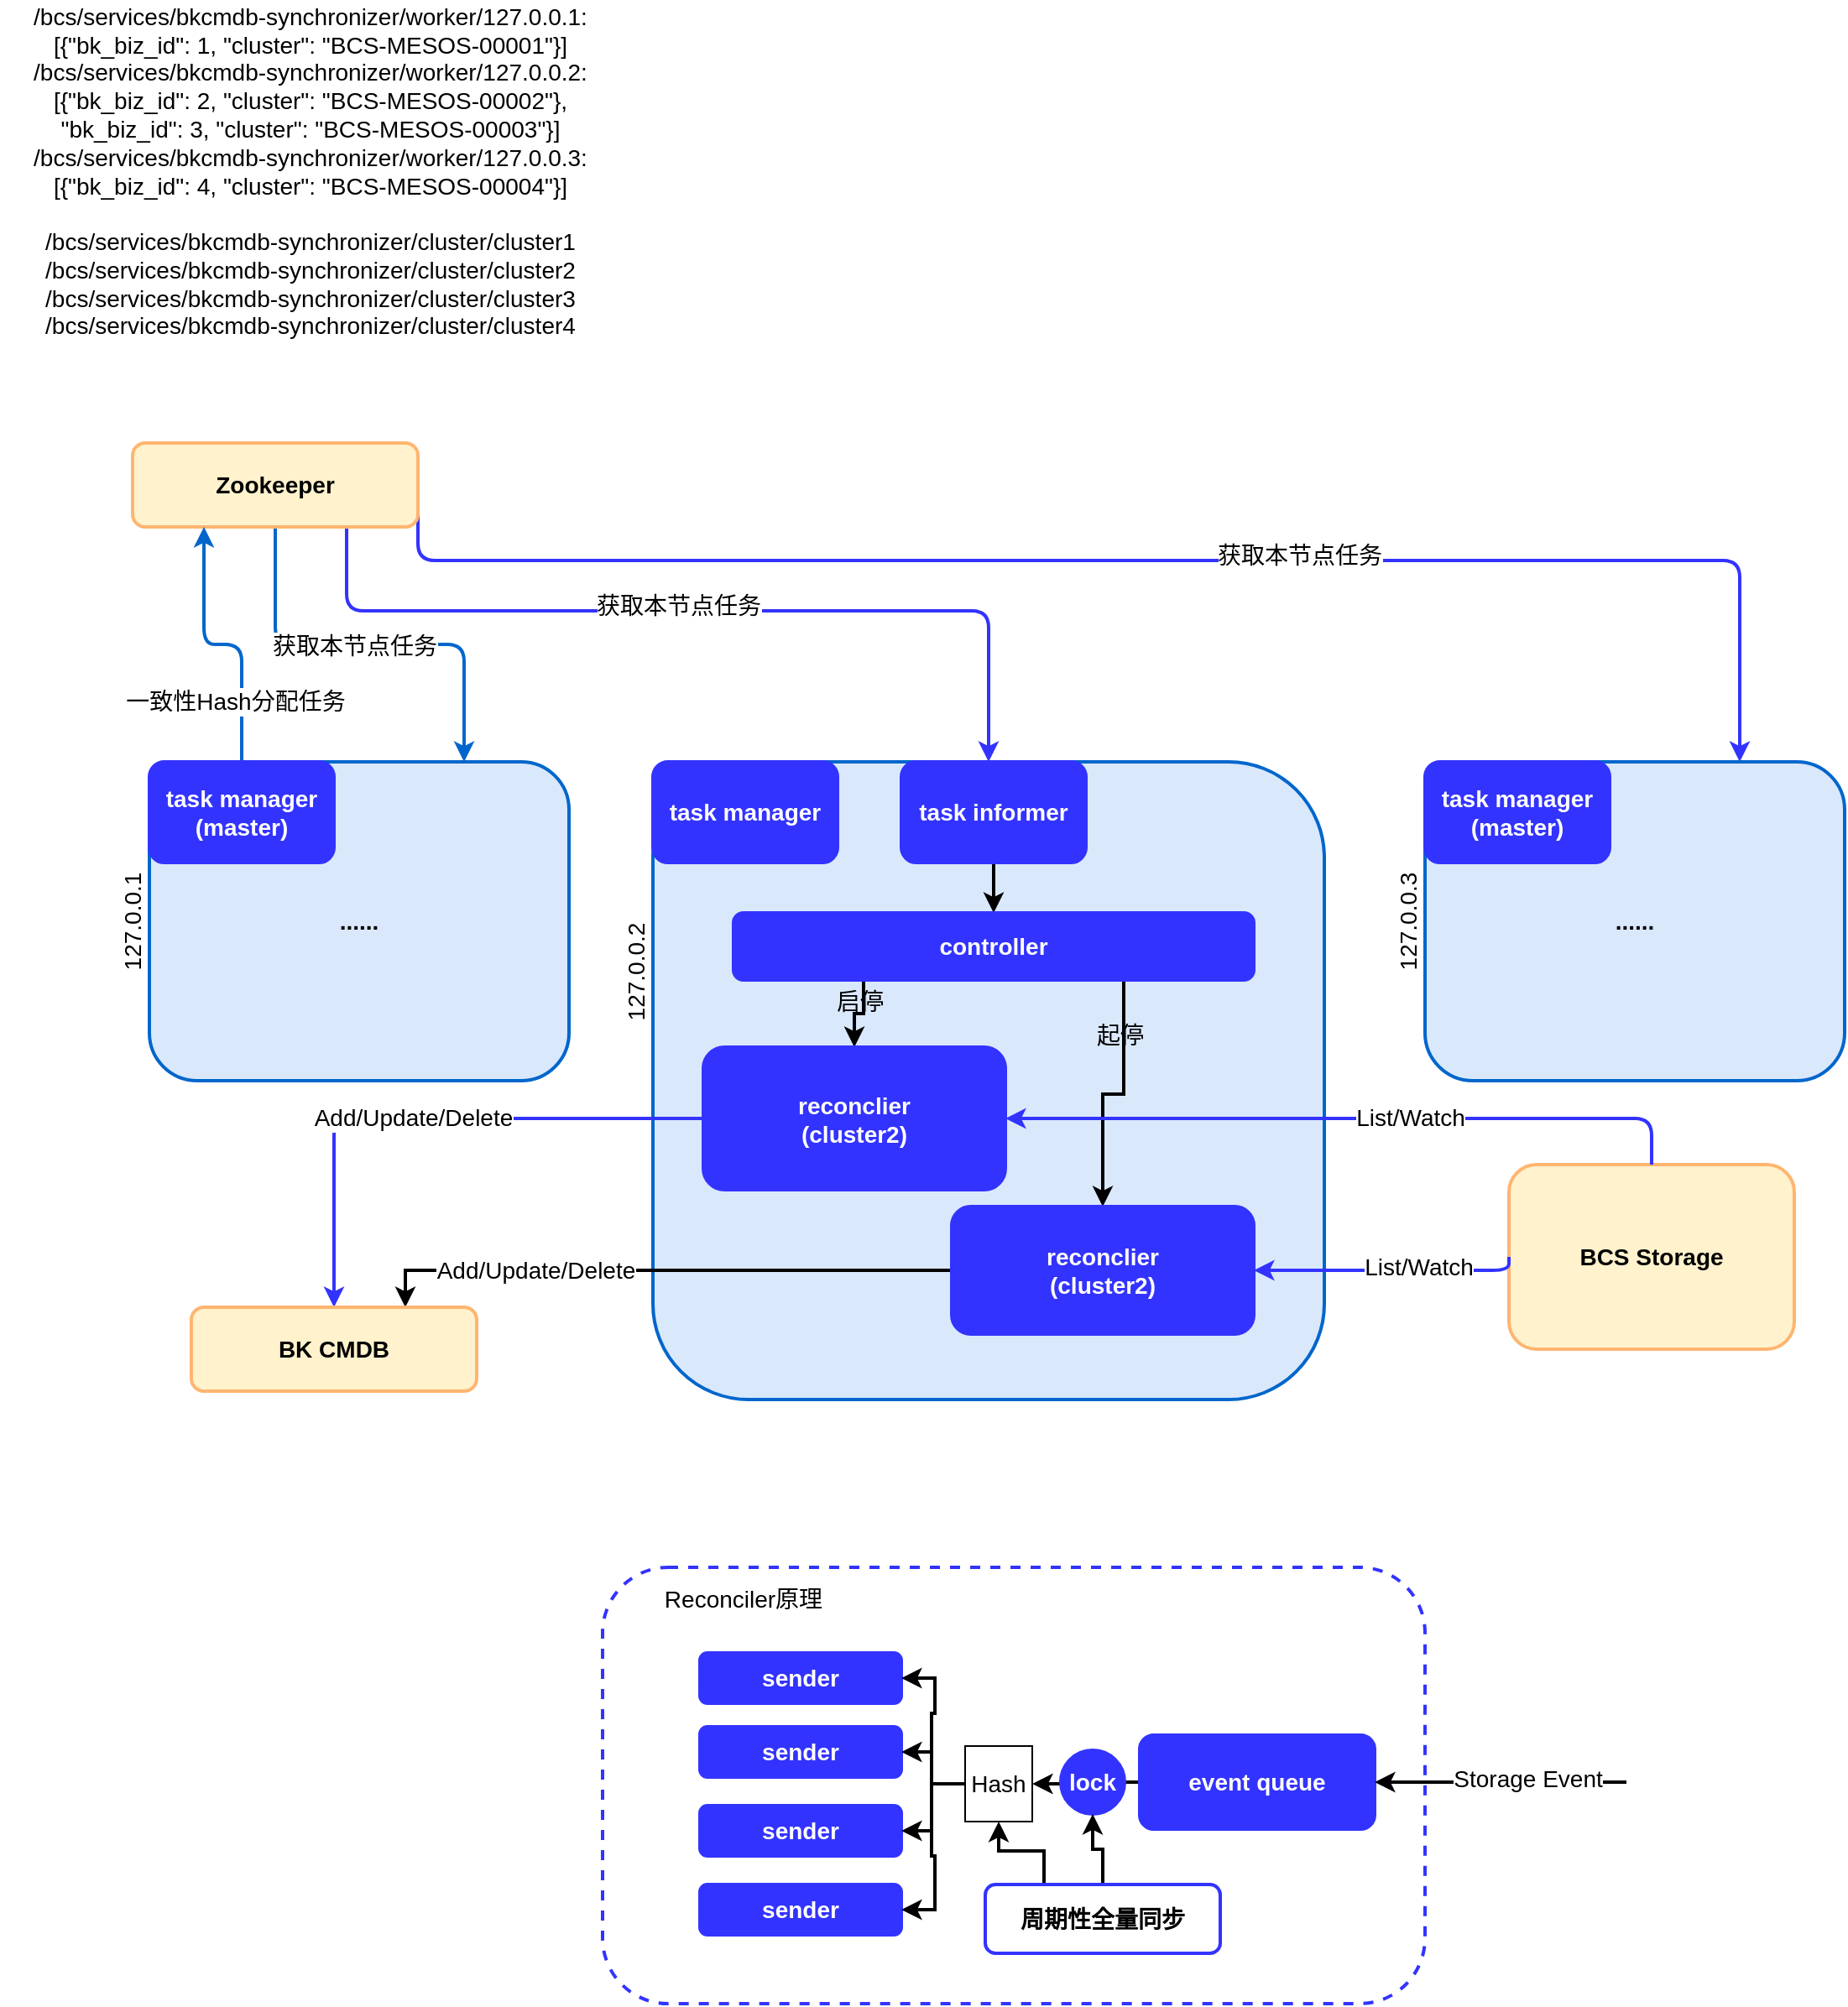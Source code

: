 <mxfile version="11.1.1" type="device"><diagram id="lgMvIrAB-DnCFgOcj6lt" name="Page-1"><mxGraphModel dx="1773" dy="1794" grid="1" gridSize="10" guides="1" tooltips="1" connect="1" arrows="1" fold="1" page="1" pageScale="1" pageWidth="827" pageHeight="1169" math="0" shadow="0"><root><mxCell id="0"/><mxCell id="1" parent="0"/><mxCell id="MomqyfNzN5XI-3gBHOLe-1" value="......" style="rounded=1;whiteSpace=wrap;html=1;fillColor=#dae8fc;strokeColor=#0066CC;strokeWidth=2;fontSize=14;fontStyle=1" vertex="1" parent="1"><mxGeometry x="-90" y="310" width="250" height="190" as="geometry"/></mxCell><mxCell id="MomqyfNzN5XI-3gBHOLe-2" value="BCS Storage" style="rounded=1;whiteSpace=wrap;html=1;fillColor=#FFF2CC;strokeColor=#FFB570;strokeWidth=2;fontStyle=1;fontColor=#000000;fontSize=14;labelBorderColor=none;" vertex="1" parent="1"><mxGeometry x="720" y="550" width="170" height="110" as="geometry"/></mxCell><mxCell id="MomqyfNzN5XI-3gBHOLe-10" style="edgeStyle=orthogonalEdgeStyle;rounded=1;orthogonalLoop=1;jettySize=auto;html=1;exitX=0.5;exitY=1;exitDx=0;exitDy=0;entryX=0.75;entryY=0;entryDx=0;entryDy=0;fontSize=14;fontColor=#000000;fontStyle=1;strokeColor=#0066CC;strokeWidth=2;fillColor=#dae8fc;" edge="1" parent="1" source="MomqyfNzN5XI-3gBHOLe-5" target="MomqyfNzN5XI-3gBHOLe-1"><mxGeometry relative="1" as="geometry"/></mxCell><mxCell id="MomqyfNzN5XI-3gBHOLe-22" value="获取本节点任务" style="text;html=1;resizable=0;points=[];align=center;verticalAlign=middle;labelBackgroundColor=#ffffff;fontSize=14;fontColor=#000000;" vertex="1" connectable="0" parent="MomqyfNzN5XI-3gBHOLe-10"><mxGeometry x="-0.075" y="-1" relative="1" as="geometry"><mxPoint as="offset"/></mxGeometry></mxCell><mxCell id="MomqyfNzN5XI-3gBHOLe-14" style="edgeStyle=orthogonalEdgeStyle;rounded=1;orthogonalLoop=1;jettySize=auto;html=1;exitX=0.75;exitY=1;exitDx=0;exitDy=0;entryX=0.5;entryY=0;entryDx=0;entryDy=0;fontSize=14;fontColor=#FFFFFF;strokeWidth=2;fontStyle=1;strokeColor=#3333FF;fillColor=#3333FF;" edge="1" parent="1" source="MomqyfNzN5XI-3gBHOLe-5" target="MomqyfNzN5XI-3gBHOLe-12"><mxGeometry relative="1" as="geometry"><Array as="points"><mxPoint x="28" y="220"/><mxPoint x="410" y="220"/></Array></mxGeometry></mxCell><mxCell id="MomqyfNzN5XI-3gBHOLe-23" value="获取本节点任务" style="text;html=1;resizable=0;points=[];align=center;verticalAlign=middle;labelBackgroundColor=#ffffff;fontSize=14;fontColor=#000000;" vertex="1" connectable="0" parent="MomqyfNzN5XI-3gBHOLe-14"><mxGeometry x="-0.054" y="3" relative="1" as="geometry"><mxPoint as="offset"/></mxGeometry></mxCell><mxCell id="MomqyfNzN5XI-3gBHOLe-29" style="edgeStyle=orthogonalEdgeStyle;rounded=1;orthogonalLoop=1;jettySize=auto;html=1;exitX=1;exitY=0.75;exitDx=0;exitDy=0;entryX=0.75;entryY=0;entryDx=0;entryDy=0;strokeWidth=2;fontSize=14;fontColor=#FFFFFF;fontStyle=1;strokeColor=#3333FF;fillColor=#3333FF;" edge="1" parent="1" source="MomqyfNzN5XI-3gBHOLe-5" target="MomqyfNzN5XI-3gBHOLe-26"><mxGeometry relative="1" as="geometry"><Array as="points"><mxPoint x="70" y="190"/><mxPoint x="858" y="190"/></Array></mxGeometry></mxCell><mxCell id="MomqyfNzN5XI-3gBHOLe-30" value="获取本节点任务" style="text;html=1;resizable=0;points=[];align=center;verticalAlign=middle;labelBackgroundColor=#ffffff;fontSize=14;fontColor=#000000;" vertex="1" connectable="0" parent="MomqyfNzN5XI-3gBHOLe-29"><mxGeometry x="0.185" y="3" relative="1" as="geometry"><mxPoint as="offset"/></mxGeometry></mxCell><mxCell id="MomqyfNzN5XI-3gBHOLe-5" value="Zookeeper" style="rounded=1;whiteSpace=wrap;html=1;fillColor=#FFF2CC;strokeColor=#FFB570;strokeWidth=2;fontStyle=1;fontColor=#000000;fontSize=14;labelBorderColor=none;" vertex="1" parent="1"><mxGeometry x="-100" y="120" width="170" height="50" as="geometry"/></mxCell><mxCell id="MomqyfNzN5XI-3gBHOLe-6" value="/bcs/services/bkcmdb-synchronizer/worker/127.0.0.1:&lt;br&gt;[{&quot;bk_biz_id&quot;: 1, &quot;cluster&quot;: &quot;BCS-MESOS-00001&quot;}]&lt;br&gt;/bcs/services/bkcmdb-synchronizer/worker/127.0.0.2:&lt;br&gt;[{&quot;bk_biz_id&quot;: 2, &quot;cluster&quot;: &quot;BCS-MESOS-00002&quot;},&lt;br&gt;&quot;bk_biz_id&quot;: 3, &quot;cluster&quot;: &quot;BCS-MESOS-00003&quot;}]&lt;br&gt;/bcs/services/bkcmdb-synchronizer/worker/127.0.0.3:&lt;br&gt;[{&quot;bk_biz_id&quot;: 4, &quot;cluster&quot;: &quot;BCS-MESOS-00004&quot;}]&lt;br&gt;&lt;br&gt;/bcs/services/bkcmdb-synchronizer/cluster/cluster1&lt;br&gt;/bcs/services/bkcmdb-synchronizer/cluster/cluster2&lt;br&gt;/bcs/services/bkcmdb-synchronizer/cluster/cluster3&lt;br&gt;/bcs/services/bkcmdb-synchronizer/cluster/cluster4" style="text;html=1;strokeColor=none;fillColor=none;align=center;verticalAlign=middle;whiteSpace=wrap;rounded=0;fontSize=14;fontColor=#000000;" vertex="1" parent="1"><mxGeometry x="-179" y="-140" width="370" height="195" as="geometry"/></mxCell><mxCell id="MomqyfNzN5XI-3gBHOLe-9" style="edgeStyle=orthogonalEdgeStyle;rounded=1;orthogonalLoop=1;jettySize=auto;html=1;exitX=0.5;exitY=0;exitDx=0;exitDy=0;entryX=0.25;entryY=1;entryDx=0;entryDy=0;fontSize=14;fontColor=#000000;fontStyle=1;strokeColor=#0066CC;strokeWidth=2;fillColor=#dae8fc;" edge="1" parent="1" source="MomqyfNzN5XI-3gBHOLe-8" target="MomqyfNzN5XI-3gBHOLe-5"><mxGeometry relative="1" as="geometry"/></mxCell><mxCell id="MomqyfNzN5XI-3gBHOLe-21" value="一致性Hash分配任务" style="text;html=1;resizable=0;points=[];align=center;verticalAlign=middle;labelBackgroundColor=#ffffff;fontSize=14;fontColor=#000000;" vertex="1" connectable="0" parent="MomqyfNzN5XI-3gBHOLe-9"><mxGeometry x="-0.556" y="4" relative="1" as="geometry"><mxPoint as="offset"/></mxGeometry></mxCell><mxCell id="MomqyfNzN5XI-3gBHOLe-8" value="task manager&lt;br&gt;(master)" style="rounded=1;whiteSpace=wrap;html=1;fillColor=#3333FF;strokeColor=#3333FF;strokeWidth=2;fontSize=14;fontStyle=1;fontColor=#FFFFFF;" vertex="1" parent="1"><mxGeometry x="-90" y="310" width="110" height="60" as="geometry"/></mxCell><mxCell id="MomqyfNzN5XI-3gBHOLe-12" value="" style="rounded=1;whiteSpace=wrap;html=1;fillColor=#dae8fc;strokeColor=#0066CC;strokeWidth=2;fontSize=14;fontStyle=1" vertex="1" parent="1"><mxGeometry x="210" y="310" width="400" height="380" as="geometry"/></mxCell><mxCell id="MomqyfNzN5XI-3gBHOLe-13" value="task manager" style="rounded=1;whiteSpace=wrap;html=1;fillColor=#3333FF;strokeColor=#3333FF;strokeWidth=2;fontSize=14;fontStyle=1;fontColor=#FFFFFF;" vertex="1" parent="1"><mxGeometry x="210" y="310" width="110" height="60" as="geometry"/></mxCell><mxCell id="MomqyfNzN5XI-3gBHOLe-67" style="edgeStyle=orthogonalEdgeStyle;rounded=0;orthogonalLoop=1;jettySize=auto;html=1;exitX=0.5;exitY=1;exitDx=0;exitDy=0;entryX=0.5;entryY=0;entryDx=0;entryDy=0;strokeWidth=2;fontSize=14;fontColor=#000000;" edge="1" parent="1" source="MomqyfNzN5XI-3gBHOLe-16" target="MomqyfNzN5XI-3gBHOLe-17"><mxGeometry relative="1" as="geometry"/></mxCell><mxCell id="MomqyfNzN5XI-3gBHOLe-16" value="task informer" style="rounded=1;whiteSpace=wrap;html=1;fillColor=#3333FF;strokeColor=#3333FF;strokeWidth=2;fontSize=14;fontStyle=1;fontColor=#FFFFFF;" vertex="1" parent="1"><mxGeometry x="358" y="310" width="110" height="60" as="geometry"/></mxCell><mxCell id="MomqyfNzN5XI-3gBHOLe-68" style="edgeStyle=orthogonalEdgeStyle;rounded=0;orthogonalLoop=1;jettySize=auto;html=1;exitX=0.25;exitY=1;exitDx=0;exitDy=0;entryX=0.5;entryY=0;entryDx=0;entryDy=0;strokeWidth=2;fontSize=14;fontColor=#000000;" edge="1" parent="1" source="MomqyfNzN5XI-3gBHOLe-17" target="MomqyfNzN5XI-3gBHOLe-19"><mxGeometry relative="1" as="geometry"/></mxCell><mxCell id="MomqyfNzN5XI-3gBHOLe-71" value="启停" style="text;html=1;resizable=0;points=[];align=center;verticalAlign=middle;labelBackgroundColor=none;fontSize=14;fontColor=#000000;" vertex="1" connectable="0" parent="MomqyfNzN5XI-3gBHOLe-68"><mxGeometry y="-7" relative="1" as="geometry"><mxPoint as="offset"/></mxGeometry></mxCell><mxCell id="MomqyfNzN5XI-3gBHOLe-69" style="edgeStyle=orthogonalEdgeStyle;rounded=0;orthogonalLoop=1;jettySize=auto;html=1;exitX=0.75;exitY=1;exitDx=0;exitDy=0;entryX=0.5;entryY=0;entryDx=0;entryDy=0;strokeWidth=2;fontSize=14;fontColor=#000000;" edge="1" parent="1" source="MomqyfNzN5XI-3gBHOLe-17" target="MomqyfNzN5XI-3gBHOLe-31"><mxGeometry relative="1" as="geometry"><Array as="points"><mxPoint x="491" y="508"/><mxPoint x="478" y="508"/></Array></mxGeometry></mxCell><mxCell id="MomqyfNzN5XI-3gBHOLe-70" value="起停" style="text;html=1;resizable=0;points=[];align=center;verticalAlign=middle;labelBackgroundColor=none;fontSize=14;fontColor=#000000;" vertex="1" connectable="0" parent="MomqyfNzN5XI-3gBHOLe-69"><mxGeometry x="-0.554" y="-3" relative="1" as="geometry"><mxPoint as="offset"/></mxGeometry></mxCell><mxCell id="MomqyfNzN5XI-3gBHOLe-17" value="controller" style="rounded=1;whiteSpace=wrap;html=1;strokeColor=#3333FF;strokeWidth=2;fillColor=#3333FF;fontSize=14;fontColor=#FFFFFF;fontStyle=1;" vertex="1" parent="1"><mxGeometry x="258" y="400" width="310" height="40" as="geometry"/></mxCell><mxCell id="MomqyfNzN5XI-3gBHOLe-37" style="edgeStyle=orthogonalEdgeStyle;rounded=1;orthogonalLoop=1;jettySize=auto;html=1;exitX=0;exitY=0.5;exitDx=0;exitDy=0;strokeWidth=2;fontSize=14;fontColor=#FFFFFF;fontStyle=1;strokeColor=#3333FF;fillColor=#3333FF;" edge="1" parent="1" source="MomqyfNzN5XI-3gBHOLe-19" target="MomqyfNzN5XI-3gBHOLe-32"><mxGeometry relative="1" as="geometry"/></mxCell><mxCell id="MomqyfNzN5XI-3gBHOLe-38" value="Add/Update/Delete" style="text;html=1;resizable=0;points=[];align=center;verticalAlign=middle;labelBackgroundColor=#ffffff;fontSize=14;fontColor=#000000;" vertex="1" connectable="0" parent="MomqyfNzN5XI-3gBHOLe-37"><mxGeometry x="0.04" y="-1" relative="1" as="geometry"><mxPoint as="offset"/></mxGeometry></mxCell><mxCell id="MomqyfNzN5XI-3gBHOLe-19" value="reconclier&lt;br&gt;(cluster2)" style="rounded=1;whiteSpace=wrap;html=1;strokeColor=#3333FF;strokeWidth=2;fillColor=#3333FF;fontSize=14;fontColor=#FFFFFF;fontStyle=1;" vertex="1" parent="1"><mxGeometry x="240" y="480" width="180" height="85" as="geometry"/></mxCell><mxCell id="MomqyfNzN5XI-3gBHOLe-24" value="127.0.0.1" style="text;html=1;strokeColor=none;fillColor=none;align=center;verticalAlign=middle;whiteSpace=wrap;rounded=0;fontSize=14;fontColor=#000000;rotation=-90;" vertex="1" parent="1"><mxGeometry x="-150" y="395" width="100" height="20" as="geometry"/></mxCell><mxCell id="MomqyfNzN5XI-3gBHOLe-25" value="127.0.0.2" style="text;html=1;strokeColor=none;fillColor=none;align=center;verticalAlign=middle;whiteSpace=wrap;rounded=0;fontSize=14;fontColor=#000000;rotation=-90;" vertex="1" parent="1"><mxGeometry x="150" y="425" width="100" height="20" as="geometry"/></mxCell><mxCell id="MomqyfNzN5XI-3gBHOLe-26" value="......" style="rounded=1;whiteSpace=wrap;html=1;fillColor=#dae8fc;strokeColor=#0066CC;strokeWidth=2;fontSize=14;fontStyle=1" vertex="1" parent="1"><mxGeometry x="670" y="310" width="250" height="190" as="geometry"/></mxCell><mxCell id="MomqyfNzN5XI-3gBHOLe-27" value="task manager&lt;br&gt;(master)" style="rounded=1;whiteSpace=wrap;html=1;fillColor=#3333FF;strokeColor=#3333FF;strokeWidth=2;fontSize=14;fontStyle=1;fontColor=#FFFFFF;" vertex="1" parent="1"><mxGeometry x="670" y="310" width="110" height="60" as="geometry"/></mxCell><mxCell id="MomqyfNzN5XI-3gBHOLe-28" value="127.0.0.3" style="text;html=1;strokeColor=none;fillColor=none;align=center;verticalAlign=middle;whiteSpace=wrap;rounded=0;fontSize=14;fontColor=#000000;rotation=-90;" vertex="1" parent="1"><mxGeometry x="610" y="395" width="100" height="20" as="geometry"/></mxCell><mxCell id="MomqyfNzN5XI-3gBHOLe-39" style="edgeStyle=orthogonalEdgeStyle;rounded=0;orthogonalLoop=1;jettySize=auto;html=1;exitX=0;exitY=0.5;exitDx=0;exitDy=0;entryX=0.75;entryY=0;entryDx=0;entryDy=0;strokeWidth=2;fontSize=14;fontColor=#000000;" edge="1" parent="1" source="MomqyfNzN5XI-3gBHOLe-31" target="MomqyfNzN5XI-3gBHOLe-32"><mxGeometry relative="1" as="geometry"/></mxCell><mxCell id="MomqyfNzN5XI-3gBHOLe-40" value="Add/Update/Delete" style="text;html=1;resizable=0;points=[];align=center;verticalAlign=middle;labelBackgroundColor=#ffffff;fontSize=14;fontColor=#000000;" vertex="1" connectable="0" parent="MomqyfNzN5XI-3gBHOLe-39"><mxGeometry x="0.677" y="-1" relative="1" as="geometry"><mxPoint x="43" y="1" as="offset"/></mxGeometry></mxCell><mxCell id="MomqyfNzN5XI-3gBHOLe-31" value="reconclier&lt;br&gt;(cluster2)" style="rounded=1;whiteSpace=wrap;html=1;strokeColor=#3333FF;strokeWidth=2;fillColor=#3333FF;fontSize=14;fontColor=#FFFFFF;fontStyle=1;" vertex="1" parent="1"><mxGeometry x="388" y="575" width="180" height="76" as="geometry"/></mxCell><mxCell id="MomqyfNzN5XI-3gBHOLe-32" value="BK CMDB" style="rounded=1;whiteSpace=wrap;html=1;fillColor=#FFF2CC;strokeColor=#FFB570;strokeWidth=2;fontStyle=1;fontColor=#000000;fontSize=14;labelBorderColor=none;" vertex="1" parent="1"><mxGeometry x="-65" y="635" width="170" height="50" as="geometry"/></mxCell><mxCell id="MomqyfNzN5XI-3gBHOLe-33" value="" style="endArrow=classic;html=1;strokeWidth=2;fontSize=14;fontColor=#FFFFFF;entryX=1;entryY=0.5;entryDx=0;entryDy=0;exitX=0;exitY=0.5;exitDx=0;exitDy=0;fontStyle=1;strokeColor=#3333FF;fillColor=#3333FF;edgeStyle=orthogonalEdgeStyle;" edge="1" parent="1" source="MomqyfNzN5XI-3gBHOLe-2" target="MomqyfNzN5XI-3gBHOLe-31"><mxGeometry width="50" height="50" relative="1" as="geometry"><mxPoint x="600" y="760" as="sourcePoint"/><mxPoint x="650" y="710" as="targetPoint"/><Array as="points"><mxPoint x="720" y="613"/></Array></mxGeometry></mxCell><mxCell id="MomqyfNzN5XI-3gBHOLe-36" value="List/Watch" style="text;html=1;resizable=0;points=[];align=center;verticalAlign=middle;labelBackgroundColor=#ffffff;fontSize=14;fontColor=#000000;" vertex="1" connectable="0" parent="MomqyfNzN5XI-3gBHOLe-33"><mxGeometry x="-0.174" y="-6" relative="1" as="geometry"><mxPoint x="4" y="4" as="offset"/></mxGeometry></mxCell><mxCell id="MomqyfNzN5XI-3gBHOLe-34" style="edgeStyle=orthogonalEdgeStyle;rounded=1;orthogonalLoop=1;jettySize=auto;html=1;exitX=0.5;exitY=0;exitDx=0;exitDy=0;entryX=1;entryY=0.5;entryDx=0;entryDy=0;strokeWidth=2;fontSize=14;fontColor=#FFFFFF;fontStyle=1;strokeColor=#3333FF;fillColor=#3333FF;" edge="1" parent="1" source="MomqyfNzN5XI-3gBHOLe-2" target="MomqyfNzN5XI-3gBHOLe-19"><mxGeometry relative="1" as="geometry"><Array as="points"><mxPoint x="805" y="523"/></Array></mxGeometry></mxCell><mxCell id="MomqyfNzN5XI-3gBHOLe-35" value="List/Watch" style="text;html=1;resizable=0;points=[];align=center;verticalAlign=middle;labelBackgroundColor=#ffffff;fontSize=14;fontColor=#000000;" vertex="1" connectable="0" parent="MomqyfNzN5XI-3gBHOLe-34"><mxGeometry x="-0.049" y="-1" relative="1" as="geometry"><mxPoint x="24" y="0.5" as="offset"/></mxGeometry></mxCell><mxCell id="MomqyfNzN5XI-3gBHOLe-43" value="" style="rounded=1;whiteSpace=wrap;html=1;strokeColor=#3333FF;strokeWidth=2;fillColor=none;fontSize=14;fontColor=#000000;dashed=1;" vertex="1" parent="1"><mxGeometry x="180" y="790" width="490" height="260" as="geometry"/></mxCell><mxCell id="MomqyfNzN5XI-3gBHOLe-63" style="edgeStyle=orthogonalEdgeStyle;rounded=0;orthogonalLoop=1;jettySize=auto;html=1;exitX=0;exitY=0.5;exitDx=0;exitDy=0;entryX=1;entryY=0.5;entryDx=0;entryDy=0;strokeWidth=2;fontSize=14;fontColor=#000000;" edge="1" parent="1" source="MomqyfNzN5XI-3gBHOLe-44" target="MomqyfNzN5XI-3gBHOLe-54"><mxGeometry relative="1" as="geometry"/></mxCell><mxCell id="MomqyfNzN5XI-3gBHOLe-44" value="event queue" style="rounded=1;whiteSpace=wrap;html=1;strokeColor=#3333FF;strokeWidth=2;fillColor=#3333FF;fontSize=14;fontColor=#FFFFFF;fontStyle=1;" vertex="1" parent="1"><mxGeometry x="500" y="890" width="140" height="56" as="geometry"/></mxCell><mxCell id="MomqyfNzN5XI-3gBHOLe-46" value="" style="endArrow=classic;html=1;strokeWidth=2;fontSize=14;fontColor=#000000;entryX=1;entryY=0.5;entryDx=0;entryDy=0;" edge="1" parent="1" target="MomqyfNzN5XI-3gBHOLe-44"><mxGeometry width="50" height="50" relative="1" as="geometry"><mxPoint x="790" y="918" as="sourcePoint"/><mxPoint x="760" y="910" as="targetPoint"/></mxGeometry></mxCell><mxCell id="MomqyfNzN5XI-3gBHOLe-47" value="Storage Event" style="text;html=1;resizable=0;points=[];align=center;verticalAlign=middle;labelBackgroundColor=#ffffff;fontSize=14;fontColor=#000000;" vertex="1" connectable="0" parent="MomqyfNzN5XI-3gBHOLe-46"><mxGeometry x="-0.231" y="1" relative="1" as="geometry"><mxPoint x="-2" y="-3" as="offset"/></mxGeometry></mxCell><mxCell id="MomqyfNzN5XI-3gBHOLe-49" value="lock" style="ellipse;whiteSpace=wrap;html=1;aspect=fixed;strokeColor=#3333FF;strokeWidth=2;fillColor=#3333FF;fontSize=14;fontColor=#FFFFFF;rounded=1;fontStyle=1;" vertex="1" parent="1"><mxGeometry x="453" y="899" width="38" height="38" as="geometry"/></mxCell><mxCell id="MomqyfNzN5XI-3gBHOLe-50" value="sender" style="rounded=1;whiteSpace=wrap;html=1;strokeColor=#3333FF;strokeWidth=2;fillColor=#3333FF;fontSize=14;fontColor=#FFFFFF;fontStyle=1;" vertex="1" parent="1"><mxGeometry x="238" y="841" width="120" height="30" as="geometry"/></mxCell><mxCell id="MomqyfNzN5XI-3gBHOLe-51" value="sender" style="rounded=1;whiteSpace=wrap;html=1;strokeColor=#3333FF;strokeWidth=2;fillColor=#3333FF;fontSize=14;fontColor=#FFFFFF;fontStyle=1;" vertex="1" parent="1"><mxGeometry x="238" y="885" width="120" height="30" as="geometry"/></mxCell><mxCell id="MomqyfNzN5XI-3gBHOLe-52" value="sender" style="rounded=1;whiteSpace=wrap;html=1;strokeColor=#3333FF;strokeWidth=2;fillColor=#3333FF;fontSize=14;fontColor=#FFFFFF;fontStyle=1;" vertex="1" parent="1"><mxGeometry x="238" y="932" width="120" height="30" as="geometry"/></mxCell><mxCell id="MomqyfNzN5XI-3gBHOLe-53" value="sender" style="rounded=1;whiteSpace=wrap;html=1;strokeColor=#3333FF;strokeWidth=2;fillColor=#3333FF;fontSize=14;fontColor=#FFFFFF;fontStyle=1;" vertex="1" parent="1"><mxGeometry x="238" y="979" width="120" height="30" as="geometry"/></mxCell><mxCell id="MomqyfNzN5XI-3gBHOLe-55" style="edgeStyle=orthogonalEdgeStyle;rounded=0;orthogonalLoop=1;jettySize=auto;html=1;exitX=0;exitY=0.5;exitDx=0;exitDy=0;entryX=1;entryY=0.5;entryDx=0;entryDy=0;strokeWidth=2;fontSize=14;fontColor=#000000;" edge="1" parent="1" source="MomqyfNzN5XI-3gBHOLe-54" target="MomqyfNzN5XI-3gBHOLe-50"><mxGeometry relative="1" as="geometry"><Array as="points"><mxPoint x="376" y="919"/><mxPoint x="376" y="877"/><mxPoint x="378" y="877"/><mxPoint x="378" y="856"/></Array></mxGeometry></mxCell><mxCell id="MomqyfNzN5XI-3gBHOLe-56" style="edgeStyle=orthogonalEdgeStyle;rounded=0;orthogonalLoop=1;jettySize=auto;html=1;exitX=0;exitY=0.5;exitDx=0;exitDy=0;entryX=1;entryY=0.5;entryDx=0;entryDy=0;strokeWidth=2;fontSize=14;fontColor=#000000;" edge="1" parent="1" source="MomqyfNzN5XI-3gBHOLe-54" target="MomqyfNzN5XI-3gBHOLe-51"><mxGeometry relative="1" as="geometry"/></mxCell><mxCell id="MomqyfNzN5XI-3gBHOLe-57" style="edgeStyle=orthogonalEdgeStyle;rounded=0;orthogonalLoop=1;jettySize=auto;html=1;exitX=0;exitY=0.5;exitDx=0;exitDy=0;entryX=1;entryY=0.5;entryDx=0;entryDy=0;strokeWidth=2;fontSize=14;fontColor=#000000;" edge="1" parent="1" source="MomqyfNzN5XI-3gBHOLe-54" target="MomqyfNzN5XI-3gBHOLe-52"><mxGeometry relative="1" as="geometry"/></mxCell><mxCell id="MomqyfNzN5XI-3gBHOLe-58" style="edgeStyle=orthogonalEdgeStyle;rounded=0;orthogonalLoop=1;jettySize=auto;html=1;exitX=0;exitY=0.5;exitDx=0;exitDy=0;entryX=1;entryY=0.5;entryDx=0;entryDy=0;strokeWidth=2;fontSize=14;fontColor=#000000;" edge="1" parent="1" source="MomqyfNzN5XI-3gBHOLe-54" target="MomqyfNzN5XI-3gBHOLe-53"><mxGeometry relative="1" as="geometry"><Array as="points"><mxPoint x="376" y="919"/><mxPoint x="376" y="962"/><mxPoint x="378" y="962"/><mxPoint x="378" y="994"/></Array></mxGeometry></mxCell><mxCell id="MomqyfNzN5XI-3gBHOLe-54" value="Hash" style="text;html=1;strokeColor=#000000;fillColor=none;align=center;verticalAlign=middle;whiteSpace=wrap;rounded=0;fontSize=14;fontColor=#000000;" vertex="1" parent="1"><mxGeometry x="396" y="896.5" width="40" height="45" as="geometry"/></mxCell><mxCell id="MomqyfNzN5XI-3gBHOLe-61" style="edgeStyle=orthogonalEdgeStyle;rounded=0;orthogonalLoop=1;jettySize=auto;html=1;exitX=0.5;exitY=0;exitDx=0;exitDy=0;entryX=0.5;entryY=1;entryDx=0;entryDy=0;strokeWidth=2;fontSize=14;fontColor=#000000;" edge="1" parent="1" source="MomqyfNzN5XI-3gBHOLe-60" target="MomqyfNzN5XI-3gBHOLe-49"><mxGeometry relative="1" as="geometry"/></mxCell><mxCell id="MomqyfNzN5XI-3gBHOLe-62" style="edgeStyle=orthogonalEdgeStyle;rounded=0;orthogonalLoop=1;jettySize=auto;html=1;exitX=0.25;exitY=0;exitDx=0;exitDy=0;entryX=0.5;entryY=1;entryDx=0;entryDy=0;strokeWidth=2;fontSize=14;fontColor=#000000;" edge="1" parent="1" source="MomqyfNzN5XI-3gBHOLe-60" target="MomqyfNzN5XI-3gBHOLe-54"><mxGeometry relative="1" as="geometry"/></mxCell><mxCell id="MomqyfNzN5XI-3gBHOLe-60" value="周期性全量同步" style="rounded=1;whiteSpace=wrap;html=1;strokeColor=#3333FF;strokeWidth=2;fillColor=none;fontSize=14;fontColor=#000000;fontStyle=1;" vertex="1" parent="1"><mxGeometry x="408" y="979" width="140" height="41" as="geometry"/></mxCell><mxCell id="MomqyfNzN5XI-3gBHOLe-66" value="Reconciler原理" style="text;html=1;strokeColor=none;fillColor=none;align=center;verticalAlign=middle;whiteSpace=wrap;rounded=0;fontSize=14;fontColor=#000000;" vertex="1" parent="1"><mxGeometry x="209" y="799" width="110" height="20" as="geometry"/></mxCell></root></mxGraphModel></diagram></mxfile>
